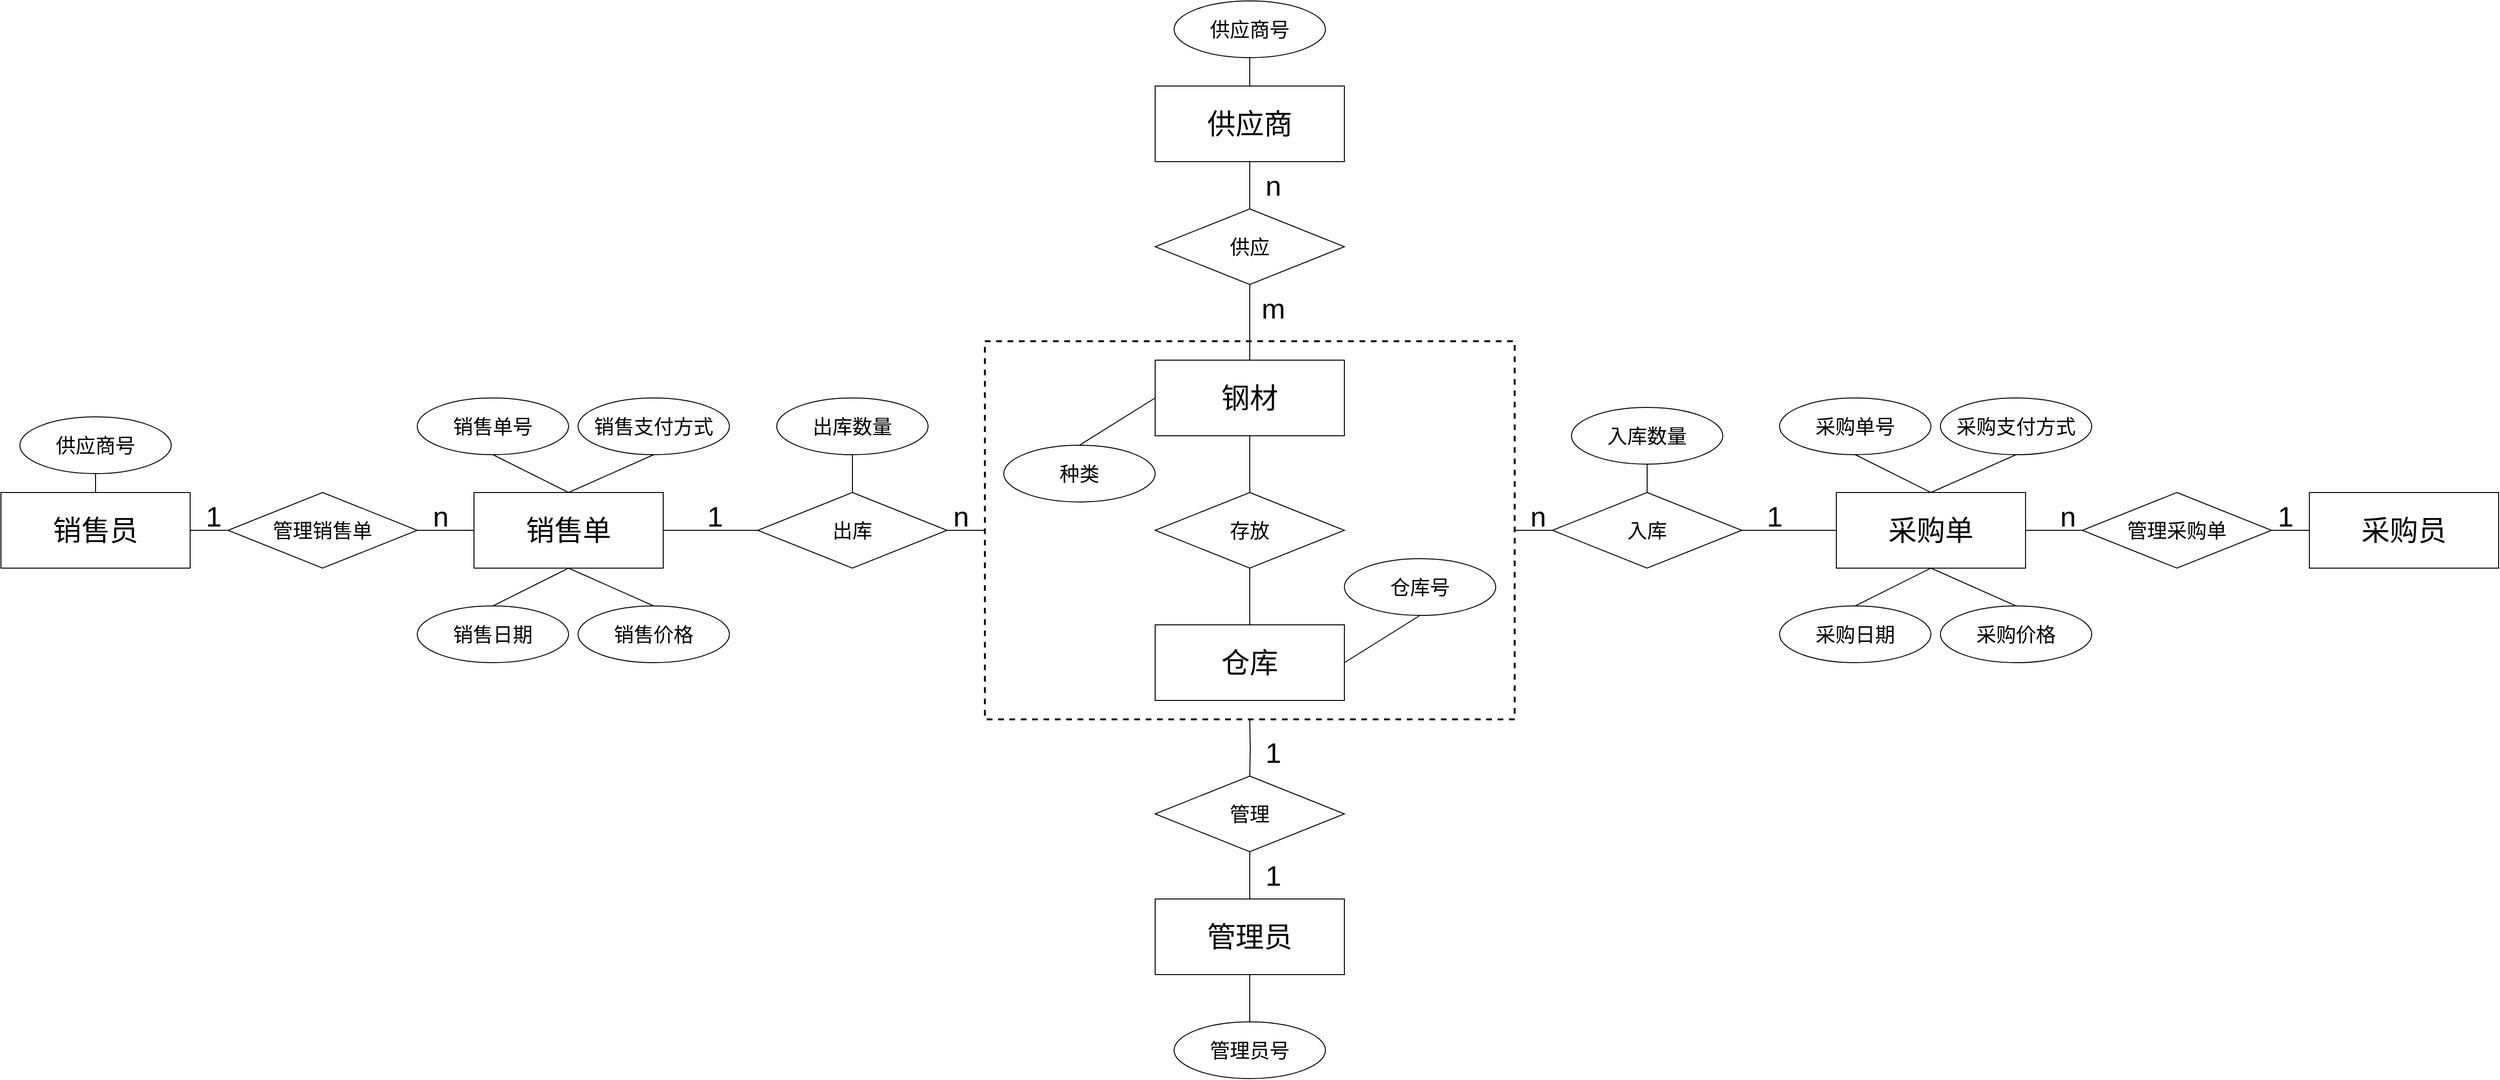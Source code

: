 <mxfile version="20.5.3" type="github">
  <diagram id="R2lEEEUBdFMjLlhIrx00" name="Page-1">
    <mxGraphModel dx="2927" dy="1270" grid="1" gridSize="10" guides="1" tooltips="1" connect="1" arrows="1" fold="1" page="1" pageScale="1" pageWidth="3300" pageHeight="4681" math="0" shadow="0" extFonts="Permanent Marker^https://fonts.googleapis.com/css?family=Permanent+Marker">
      <root>
        <mxCell id="0" />
        <mxCell id="1" parent="0" />
        <mxCell id="QMqkGA5E9AlGB3btgFpS-40" value="" style="rounded=0;whiteSpace=wrap;html=1;fontSize=30;fillColor=none;strokeWidth=2;dashed=1;" vertex="1" parent="1">
          <mxGeometry x="1240" y="880" width="560" height="400" as="geometry" />
        </mxCell>
        <mxCell id="QMqkGA5E9AlGB3btgFpS-33" style="edgeStyle=orthogonalEdgeStyle;rounded=0;orthogonalLoop=1;jettySize=auto;html=1;exitX=0.5;exitY=0;exitDx=0;exitDy=0;entryX=0.5;entryY=1;entryDx=0;entryDy=0;fontSize=30;endArrow=none;endFill=0;" edge="1" parent="1" source="QMqkGA5E9AlGB3btgFpS-1" target="QMqkGA5E9AlGB3btgFpS-9">
          <mxGeometry relative="1" as="geometry" />
        </mxCell>
        <mxCell id="QMqkGA5E9AlGB3btgFpS-1" value="&lt;span style=&quot;font-size: 30px;&quot;&gt;供应商&lt;/span&gt;" style="rounded=0;whiteSpace=wrap;html=1;" vertex="1" parent="1">
          <mxGeometry x="1420" y="610" width="200" height="80" as="geometry" />
        </mxCell>
        <mxCell id="QMqkGA5E9AlGB3btgFpS-4" value="&lt;font style=&quot;font-size: 21px;&quot;&gt;销售支付方式&lt;/font&gt;" style="ellipse;whiteSpace=wrap;html=1;direction=east;" vertex="1" parent="1">
          <mxGeometry x="810" y="940" width="160" height="60" as="geometry" />
        </mxCell>
        <mxCell id="QMqkGA5E9AlGB3btgFpS-6" value="&lt;font style=&quot;font-size: 21px;&quot;&gt;销售价格&lt;/font&gt;" style="ellipse;whiteSpace=wrap;html=1;direction=east;" vertex="1" parent="1">
          <mxGeometry x="810" y="1160" width="160" height="60" as="geometry" />
        </mxCell>
        <mxCell id="QMqkGA5E9AlGB3btgFpS-7" value="&lt;font style=&quot;font-size: 21px;&quot;&gt;销售单号&lt;/font&gt;" style="ellipse;whiteSpace=wrap;html=1;direction=east;" vertex="1" parent="1">
          <mxGeometry x="640" y="940" width="160" height="60" as="geometry" />
        </mxCell>
        <mxCell id="QMqkGA5E9AlGB3btgFpS-8" value="&lt;font style=&quot;font-size: 21px;&quot;&gt;销售日期&lt;/font&gt;" style="ellipse;whiteSpace=wrap;html=1;direction=east;" vertex="1" parent="1">
          <mxGeometry x="640" y="1160" width="160" height="60" as="geometry" />
        </mxCell>
        <mxCell id="QMqkGA5E9AlGB3btgFpS-9" value="&lt;font style=&quot;font-size: 21px;&quot;&gt;供应商号&lt;/font&gt;" style="ellipse;whiteSpace=wrap;html=1;" vertex="1" parent="1">
          <mxGeometry x="1440" y="520" width="160" height="60" as="geometry" />
        </mxCell>
        <mxCell id="QMqkGA5E9AlGB3btgFpS-22" style="edgeStyle=orthogonalEdgeStyle;rounded=0;orthogonalLoop=1;jettySize=auto;html=1;exitX=0.5;exitY=1;exitDx=0;exitDy=0;fontSize=30;endArrow=none;endFill=0;" edge="1" parent="1" source="QMqkGA5E9AlGB3btgFpS-17" target="QMqkGA5E9AlGB3btgFpS-19">
          <mxGeometry relative="1" as="geometry" />
        </mxCell>
        <mxCell id="QMqkGA5E9AlGB3btgFpS-17" value="供应" style="rhombus;whiteSpace=wrap;html=1;fontSize=21;" vertex="1" parent="1">
          <mxGeometry x="1420" y="740" width="200" height="80" as="geometry" />
        </mxCell>
        <mxCell id="QMqkGA5E9AlGB3btgFpS-26" style="edgeStyle=orthogonalEdgeStyle;rounded=0;orthogonalLoop=1;jettySize=auto;html=1;exitX=0.5;exitY=1;exitDx=0;exitDy=0;entryX=0.5;entryY=0;entryDx=0;entryDy=0;fontSize=30;endArrow=none;endFill=0;" edge="1" parent="1" source="QMqkGA5E9AlGB3btgFpS-18" target="QMqkGA5E9AlGB3btgFpS-25">
          <mxGeometry relative="1" as="geometry" />
        </mxCell>
        <mxCell id="QMqkGA5E9AlGB3btgFpS-18" value="存放" style="rhombus;whiteSpace=wrap;html=1;fontSize=21;" vertex="1" parent="1">
          <mxGeometry x="1420" y="1040" width="200" height="80" as="geometry" />
        </mxCell>
        <mxCell id="QMqkGA5E9AlGB3btgFpS-23" style="edgeStyle=orthogonalEdgeStyle;rounded=0;orthogonalLoop=1;jettySize=auto;html=1;exitX=0.5;exitY=1;exitDx=0;exitDy=0;fontSize=30;endArrow=none;endFill=0;" edge="1" parent="1" source="QMqkGA5E9AlGB3btgFpS-19" target="QMqkGA5E9AlGB3btgFpS-18">
          <mxGeometry relative="1" as="geometry" />
        </mxCell>
        <mxCell id="QMqkGA5E9AlGB3btgFpS-19" value="&lt;span style=&quot;font-size: 30px;&quot;&gt;钢材&lt;/span&gt;" style="rounded=0;whiteSpace=wrap;html=1;" vertex="1" parent="1">
          <mxGeometry x="1420" y="900" width="200" height="80" as="geometry" />
        </mxCell>
        <mxCell id="QMqkGA5E9AlGB3btgFpS-21" value="" style="endArrow=none;html=1;rounded=0;fontSize=30;entryX=0.5;entryY=1;entryDx=0;entryDy=0;exitX=0.5;exitY=0;exitDx=0;exitDy=0;" edge="1" parent="1" source="QMqkGA5E9AlGB3btgFpS-17" target="QMqkGA5E9AlGB3btgFpS-1">
          <mxGeometry width="50" height="50" relative="1" as="geometry">
            <mxPoint x="1640" y="900" as="sourcePoint" />
            <mxPoint x="1690" y="850" as="targetPoint" />
          </mxGeometry>
        </mxCell>
        <mxCell id="QMqkGA5E9AlGB3btgFpS-28" style="edgeStyle=orthogonalEdgeStyle;rounded=0;orthogonalLoop=1;jettySize=auto;html=1;exitX=0.5;exitY=1;exitDx=0;exitDy=0;entryX=0.5;entryY=0;entryDx=0;entryDy=0;fontSize=30;endArrow=none;endFill=0;" edge="1" parent="1" target="QMqkGA5E9AlGB3btgFpS-27">
          <mxGeometry relative="1" as="geometry">
            <mxPoint x="1520" y="1280" as="sourcePoint" />
          </mxGeometry>
        </mxCell>
        <mxCell id="QMqkGA5E9AlGB3btgFpS-25" value="&lt;span style=&quot;font-size: 30px;&quot;&gt;仓库&lt;/span&gt;" style="rounded=0;whiteSpace=wrap;html=1;" vertex="1" parent="1">
          <mxGeometry x="1420" y="1180" width="200" height="80" as="geometry" />
        </mxCell>
        <mxCell id="QMqkGA5E9AlGB3btgFpS-30" style="edgeStyle=orthogonalEdgeStyle;rounded=0;orthogonalLoop=1;jettySize=auto;html=1;exitX=0.5;exitY=1;exitDx=0;exitDy=0;entryX=0.5;entryY=0;entryDx=0;entryDy=0;fontSize=30;endArrow=none;endFill=0;" edge="1" parent="1" source="QMqkGA5E9AlGB3btgFpS-27" target="QMqkGA5E9AlGB3btgFpS-29">
          <mxGeometry relative="1" as="geometry" />
        </mxCell>
        <mxCell id="QMqkGA5E9AlGB3btgFpS-27" value="管理" style="rhombus;whiteSpace=wrap;html=1;fontSize=21;" vertex="1" parent="1">
          <mxGeometry x="1420" y="1340" width="200" height="80" as="geometry" />
        </mxCell>
        <mxCell id="QMqkGA5E9AlGB3btgFpS-32" style="edgeStyle=orthogonalEdgeStyle;rounded=0;orthogonalLoop=1;jettySize=auto;html=1;exitX=0.5;exitY=1;exitDx=0;exitDy=0;entryX=0.5;entryY=0;entryDx=0;entryDy=0;fontSize=30;endArrow=none;endFill=0;" edge="1" parent="1" source="QMqkGA5E9AlGB3btgFpS-29" target="QMqkGA5E9AlGB3btgFpS-31">
          <mxGeometry relative="1" as="geometry" />
        </mxCell>
        <mxCell id="QMqkGA5E9AlGB3btgFpS-29" value="&lt;span style=&quot;font-size: 30px;&quot;&gt;管理员&lt;/span&gt;" style="rounded=0;whiteSpace=wrap;html=1;" vertex="1" parent="1">
          <mxGeometry x="1420" y="1470" width="200" height="80" as="geometry" />
        </mxCell>
        <mxCell id="QMqkGA5E9AlGB3btgFpS-31" value="&lt;span style=&quot;font-size: 21px;&quot;&gt;管理员号&lt;/span&gt;" style="ellipse;whiteSpace=wrap;html=1;" vertex="1" parent="1">
          <mxGeometry x="1440" y="1600" width="160" height="60" as="geometry" />
        </mxCell>
        <mxCell id="QMqkGA5E9AlGB3btgFpS-36" value="&lt;font style=&quot;font-size: 21px;&quot;&gt;种类&lt;/font&gt;" style="ellipse;whiteSpace=wrap;html=1;" vertex="1" parent="1">
          <mxGeometry x="1260" y="990" width="160" height="60" as="geometry" />
        </mxCell>
        <mxCell id="QMqkGA5E9AlGB3btgFpS-37" value="&lt;font style=&quot;font-size: 21px;&quot;&gt;仓库号&lt;/font&gt;" style="ellipse;whiteSpace=wrap;html=1;" vertex="1" parent="1">
          <mxGeometry x="1620" y="1110" width="160" height="60" as="geometry" />
        </mxCell>
        <mxCell id="QMqkGA5E9AlGB3btgFpS-41" value="" style="endArrow=none;html=1;rounded=0;fontSize=30;entryX=1;entryY=0.5;entryDx=0;entryDy=0;exitX=0.5;exitY=1;exitDx=0;exitDy=0;" edge="1" parent="1" source="QMqkGA5E9AlGB3btgFpS-37" target="QMqkGA5E9AlGB3btgFpS-25">
          <mxGeometry width="50" height="50" relative="1" as="geometry">
            <mxPoint x="1510" y="1000" as="sourcePoint" />
            <mxPoint x="1560" y="950" as="targetPoint" />
          </mxGeometry>
        </mxCell>
        <mxCell id="QMqkGA5E9AlGB3btgFpS-42" value="" style="endArrow=none;html=1;rounded=0;fontSize=30;entryX=0.5;entryY=0;entryDx=0;entryDy=0;exitX=0;exitY=0.5;exitDx=0;exitDy=0;" edge="1" parent="1" source="QMqkGA5E9AlGB3btgFpS-19" target="QMqkGA5E9AlGB3btgFpS-36">
          <mxGeometry width="50" height="50" relative="1" as="geometry">
            <mxPoint x="1420" y="940" as="sourcePoint" />
            <mxPoint x="1340" y="990" as="targetPoint" />
          </mxGeometry>
        </mxCell>
        <mxCell id="QMqkGA5E9AlGB3btgFpS-50" style="edgeStyle=orthogonalEdgeStyle;rounded=0;orthogonalLoop=1;jettySize=auto;html=1;exitX=1;exitY=0.5;exitDx=0;exitDy=0;entryX=0;entryY=0.5;entryDx=0;entryDy=0;fontSize=30;endArrow=none;endFill=0;" edge="1" parent="1" source="QMqkGA5E9AlGB3btgFpS-43" target="QMqkGA5E9AlGB3btgFpS-40">
          <mxGeometry relative="1" as="geometry" />
        </mxCell>
        <mxCell id="QMqkGA5E9AlGB3btgFpS-58" style="edgeStyle=orthogonalEdgeStyle;rounded=0;orthogonalLoop=1;jettySize=auto;html=1;exitX=0.5;exitY=0;exitDx=0;exitDy=0;entryX=0.5;entryY=1;entryDx=0;entryDy=0;fontSize=30;endArrow=none;endFill=0;" edge="1" parent="1" source="QMqkGA5E9AlGB3btgFpS-43" target="QMqkGA5E9AlGB3btgFpS-57">
          <mxGeometry relative="1" as="geometry" />
        </mxCell>
        <mxCell id="QMqkGA5E9AlGB3btgFpS-43" value="出库" style="rhombus;whiteSpace=wrap;html=1;fontSize=21;direction=east;" vertex="1" parent="1">
          <mxGeometry x="1000" y="1040" width="200" height="80" as="geometry" />
        </mxCell>
        <mxCell id="QMqkGA5E9AlGB3btgFpS-49" style="edgeStyle=orthogonalEdgeStyle;rounded=0;orthogonalLoop=1;jettySize=auto;html=1;exitX=1;exitY=0.5;exitDx=0;exitDy=0;entryX=0;entryY=0.5;entryDx=0;entryDy=0;fontSize=30;endArrow=none;endFill=0;" edge="1" parent="1" source="QMqkGA5E9AlGB3btgFpS-44" target="QMqkGA5E9AlGB3btgFpS-43">
          <mxGeometry relative="1" as="geometry">
            <mxPoint x="970" y="1080" as="targetPoint" />
          </mxGeometry>
        </mxCell>
        <mxCell id="QMqkGA5E9AlGB3btgFpS-44" value="&lt;span style=&quot;font-size: 30px;&quot;&gt;销售单&lt;/span&gt;" style="rounded=0;whiteSpace=wrap;html=1;direction=east;" vertex="1" parent="1">
          <mxGeometry x="700" y="1040" width="200" height="80" as="geometry" />
        </mxCell>
        <mxCell id="QMqkGA5E9AlGB3btgFpS-48" style="edgeStyle=orthogonalEdgeStyle;rounded=0;orthogonalLoop=1;jettySize=auto;html=1;exitX=1;exitY=0.5;exitDx=0;exitDy=0;entryX=0;entryY=0.5;entryDx=0;entryDy=0;fontSize=30;endArrow=none;endFill=0;" edge="1" parent="1">
          <mxGeometry relative="1" as="geometry">
            <mxPoint x="610" y="1080" as="sourcePoint" />
            <mxPoint x="640" y="1080" as="targetPoint" />
          </mxGeometry>
        </mxCell>
        <mxCell id="QMqkGA5E9AlGB3btgFpS-91" style="edgeStyle=orthogonalEdgeStyle;rounded=0;orthogonalLoop=1;jettySize=auto;html=1;exitX=1;exitY=0.5;exitDx=0;exitDy=0;entryX=0;entryY=0.5;entryDx=0;entryDy=0;fontSize=30;endArrow=none;endFill=0;" edge="1" parent="1" source="QMqkGA5E9AlGB3btgFpS-45" target="QMqkGA5E9AlGB3btgFpS-44">
          <mxGeometry relative="1" as="geometry" />
        </mxCell>
        <mxCell id="QMqkGA5E9AlGB3btgFpS-45" value="管理销售单" style="rhombus;whiteSpace=wrap;html=1;fontSize=21;direction=east;" vertex="1" parent="1">
          <mxGeometry x="440" y="1040" width="200" height="80" as="geometry" />
        </mxCell>
        <mxCell id="QMqkGA5E9AlGB3btgFpS-47" style="edgeStyle=orthogonalEdgeStyle;rounded=0;orthogonalLoop=1;jettySize=auto;html=1;exitX=1;exitY=0.5;exitDx=0;exitDy=0;entryX=0;entryY=0.5;entryDx=0;entryDy=0;fontSize=30;endArrow=none;endFill=0;" edge="1" parent="1" source="QMqkGA5E9AlGB3btgFpS-46" target="QMqkGA5E9AlGB3btgFpS-45">
          <mxGeometry relative="1" as="geometry">
            <mxPoint x="390" y="1080" as="targetPoint" />
          </mxGeometry>
        </mxCell>
        <mxCell id="QMqkGA5E9AlGB3btgFpS-46" value="&lt;span style=&quot;font-size: 30px;&quot;&gt;销售员&lt;/span&gt;" style="rounded=0;whiteSpace=wrap;html=1;direction=east;" vertex="1" parent="1">
          <mxGeometry x="200" y="1040" width="200" height="80" as="geometry" />
        </mxCell>
        <mxCell id="QMqkGA5E9AlGB3btgFpS-92" style="edgeStyle=orthogonalEdgeStyle;rounded=0;orthogonalLoop=1;jettySize=auto;html=1;exitX=0.5;exitY=1;exitDx=0;exitDy=0;entryX=0.5;entryY=0;entryDx=0;entryDy=0;fontSize=30;endArrow=none;endFill=0;" edge="1" parent="1" source="QMqkGA5E9AlGB3btgFpS-51" target="QMqkGA5E9AlGB3btgFpS-46">
          <mxGeometry relative="1" as="geometry" />
        </mxCell>
        <mxCell id="QMqkGA5E9AlGB3btgFpS-51" value="&lt;font style=&quot;font-size: 21px;&quot;&gt;供应商号&lt;/font&gt;" style="ellipse;whiteSpace=wrap;html=1;direction=east;" vertex="1" parent="1">
          <mxGeometry x="220" y="960" width="160" height="60" as="geometry" />
        </mxCell>
        <mxCell id="QMqkGA5E9AlGB3btgFpS-53" value="" style="endArrow=none;html=1;rounded=0;fontSize=30;exitX=0.5;exitY=1;exitDx=0;exitDy=0;entryX=0.5;entryY=0;entryDx=0;entryDy=0;" edge="1" parent="1" source="QMqkGA5E9AlGB3btgFpS-7" target="QMqkGA5E9AlGB3btgFpS-44">
          <mxGeometry width="50" height="50" relative="1" as="geometry">
            <mxPoint x="1210" y="1070" as="sourcePoint" />
            <mxPoint x="1260" y="1020" as="targetPoint" />
          </mxGeometry>
        </mxCell>
        <mxCell id="QMqkGA5E9AlGB3btgFpS-54" value="" style="endArrow=none;html=1;rounded=0;fontSize=30;exitX=0.5;exitY=0;exitDx=0;exitDy=0;entryX=0.5;entryY=1;entryDx=0;entryDy=0;" edge="1" parent="1" source="QMqkGA5E9AlGB3btgFpS-44" target="QMqkGA5E9AlGB3btgFpS-4">
          <mxGeometry width="50" height="50" relative="1" as="geometry">
            <mxPoint x="730" y="1010" as="sourcePoint" />
            <mxPoint x="810" y="1050" as="targetPoint" />
          </mxGeometry>
        </mxCell>
        <mxCell id="QMqkGA5E9AlGB3btgFpS-55" value="" style="endArrow=none;html=1;rounded=0;fontSize=30;exitX=0.5;exitY=0;exitDx=0;exitDy=0;entryX=0.5;entryY=0;entryDx=0;entryDy=0;" edge="1" parent="1" source="QMqkGA5E9AlGB3btgFpS-8">
          <mxGeometry width="50" height="50" relative="1" as="geometry">
            <mxPoint x="710" y="1160" as="sourcePoint" />
            <mxPoint x="800" y="1120" as="targetPoint" />
          </mxGeometry>
        </mxCell>
        <mxCell id="QMqkGA5E9AlGB3btgFpS-56" value="" style="endArrow=none;html=1;rounded=0;fontSize=30;entryX=0.5;entryY=0;entryDx=0;entryDy=0;exitX=0.5;exitY=0;exitDx=0;exitDy=0;" edge="1" parent="1" target="QMqkGA5E9AlGB3btgFpS-6">
          <mxGeometry width="50" height="50" relative="1" as="geometry">
            <mxPoint x="800" y="1120" as="sourcePoint" />
            <mxPoint x="880" y="1160" as="targetPoint" />
          </mxGeometry>
        </mxCell>
        <mxCell id="QMqkGA5E9AlGB3btgFpS-57" value="&lt;font style=&quot;font-size: 21px;&quot;&gt;出库数量&lt;/font&gt;" style="ellipse;whiteSpace=wrap;html=1;direction=east;" vertex="1" parent="1">
          <mxGeometry x="1020" y="940" width="160" height="60" as="geometry" />
        </mxCell>
        <mxCell id="QMqkGA5E9AlGB3btgFpS-63" style="edgeStyle=orthogonalEdgeStyle;rounded=0;orthogonalLoop=1;jettySize=auto;html=1;exitX=0.5;exitY=0;exitDx=0;exitDy=0;entryX=0.5;entryY=1;entryDx=0;entryDy=0;fontSize=30;endArrow=none;endFill=0;" edge="1" parent="1" source="QMqkGA5E9AlGB3btgFpS-64" target="QMqkGA5E9AlGB3btgFpS-76">
          <mxGeometry relative="1" as="geometry" />
        </mxCell>
        <mxCell id="QMqkGA5E9AlGB3btgFpS-87" style="edgeStyle=orthogonalEdgeStyle;rounded=0;orthogonalLoop=1;jettySize=auto;html=1;exitX=0;exitY=0.5;exitDx=0;exitDy=0;entryX=1;entryY=0.5;entryDx=0;entryDy=0;fontSize=30;endArrow=none;endFill=0;" edge="1" parent="1" source="QMqkGA5E9AlGB3btgFpS-64" target="QMqkGA5E9AlGB3btgFpS-40">
          <mxGeometry relative="1" as="geometry" />
        </mxCell>
        <mxCell id="QMqkGA5E9AlGB3btgFpS-88" style="edgeStyle=orthogonalEdgeStyle;rounded=0;orthogonalLoop=1;jettySize=auto;html=1;exitX=1;exitY=0.5;exitDx=0;exitDy=0;entryX=0;entryY=0.5;entryDx=0;entryDy=0;fontSize=30;endArrow=none;endFill=0;" edge="1" parent="1" source="QMqkGA5E9AlGB3btgFpS-64" target="QMqkGA5E9AlGB3btgFpS-82">
          <mxGeometry relative="1" as="geometry" />
        </mxCell>
        <mxCell id="QMqkGA5E9AlGB3btgFpS-64" value="入库" style="rhombus;whiteSpace=wrap;html=1;fontSize=21;direction=east;" vertex="1" parent="1">
          <mxGeometry x="1840" y="1040" width="200" height="80" as="geometry" />
        </mxCell>
        <mxCell id="QMqkGA5E9AlGB3btgFpS-90" style="edgeStyle=orthogonalEdgeStyle;rounded=0;orthogonalLoop=1;jettySize=auto;html=1;exitX=1;exitY=0.5;exitDx=0;exitDy=0;entryX=0;entryY=0.5;entryDx=0;entryDy=0;fontSize=30;endArrow=none;endFill=0;" edge="1" parent="1" source="QMqkGA5E9AlGB3btgFpS-68" target="QMqkGA5E9AlGB3btgFpS-70">
          <mxGeometry relative="1" as="geometry" />
        </mxCell>
        <mxCell id="QMqkGA5E9AlGB3btgFpS-68" value="管理采购单" style="rhombus;whiteSpace=wrap;html=1;fontSize=21;direction=east;" vertex="1" parent="1">
          <mxGeometry x="2400" y="1040" width="200" height="80" as="geometry" />
        </mxCell>
        <mxCell id="QMqkGA5E9AlGB3btgFpS-70" value="&lt;span style=&quot;font-size: 30px;&quot;&gt;采购员&lt;/span&gt;" style="rounded=0;whiteSpace=wrap;html=1;direction=east;" vertex="1" parent="1">
          <mxGeometry x="2640" y="1040" width="200" height="80" as="geometry" />
        </mxCell>
        <mxCell id="QMqkGA5E9AlGB3btgFpS-76" value="&lt;font style=&quot;font-size: 21px;&quot;&gt;入库数量&lt;/font&gt;" style="ellipse;whiteSpace=wrap;html=1;direction=east;" vertex="1" parent="1">
          <mxGeometry x="1860" y="950" width="160" height="60" as="geometry" />
        </mxCell>
        <mxCell id="QMqkGA5E9AlGB3btgFpS-78" value="&lt;font style=&quot;font-size: 21px;&quot;&gt;采购支付方式&lt;/font&gt;" style="ellipse;whiteSpace=wrap;html=1;" vertex="1" parent="1">
          <mxGeometry x="2250" y="940" width="160" height="60" as="geometry" />
        </mxCell>
        <mxCell id="QMqkGA5E9AlGB3btgFpS-79" value="&lt;font style=&quot;font-size: 21px;&quot;&gt;采购单号&lt;/font&gt;" style="ellipse;whiteSpace=wrap;html=1;" vertex="1" parent="1">
          <mxGeometry x="2080" y="940" width="160" height="60" as="geometry" />
        </mxCell>
        <mxCell id="QMqkGA5E9AlGB3btgFpS-80" value="&lt;font style=&quot;font-size: 21px;&quot;&gt;采购价格&lt;/font&gt;" style="ellipse;whiteSpace=wrap;html=1;" vertex="1" parent="1">
          <mxGeometry x="2250" y="1160" width="160" height="60" as="geometry" />
        </mxCell>
        <mxCell id="QMqkGA5E9AlGB3btgFpS-81" value="&lt;font style=&quot;font-size: 21px;&quot;&gt;采购日期&lt;/font&gt;" style="ellipse;whiteSpace=wrap;html=1;" vertex="1" parent="1">
          <mxGeometry x="2080" y="1160" width="160" height="60" as="geometry" />
        </mxCell>
        <mxCell id="QMqkGA5E9AlGB3btgFpS-89" style="edgeStyle=orthogonalEdgeStyle;rounded=0;orthogonalLoop=1;jettySize=auto;html=1;exitX=1;exitY=0.5;exitDx=0;exitDy=0;entryX=0;entryY=0.5;entryDx=0;entryDy=0;fontSize=30;endArrow=none;endFill=0;" edge="1" parent="1" source="QMqkGA5E9AlGB3btgFpS-82" target="QMqkGA5E9AlGB3btgFpS-68">
          <mxGeometry relative="1" as="geometry" />
        </mxCell>
        <mxCell id="QMqkGA5E9AlGB3btgFpS-82" value="&lt;span style=&quot;font-size: 30px;&quot;&gt;采购单&lt;/span&gt;" style="rounded=0;whiteSpace=wrap;html=1;direction=east;" vertex="1" parent="1">
          <mxGeometry x="2140" y="1040" width="200" height="80" as="geometry" />
        </mxCell>
        <mxCell id="QMqkGA5E9AlGB3btgFpS-83" value="" style="endArrow=none;html=1;rounded=0;fontSize=30;entryX=0.5;entryY=0;entryDx=0;entryDy=0;exitX=0.5;exitY=1;exitDx=0;exitDy=0;" edge="1" parent="1" source="QMqkGA5E9AlGB3btgFpS-79" target="QMqkGA5E9AlGB3btgFpS-82">
          <mxGeometry width="50" height="50" relative="1" as="geometry">
            <mxPoint x="2160" y="1000" as="sourcePoint" />
            <mxPoint x="2700" y="1020" as="targetPoint" />
          </mxGeometry>
        </mxCell>
        <mxCell id="QMqkGA5E9AlGB3btgFpS-84" value="" style="endArrow=none;html=1;rounded=0;fontSize=30;exitX=0.5;exitY=0;exitDx=0;exitDy=0;entryX=0.5;entryY=1;entryDx=0;entryDy=0;" edge="1" parent="1" source="QMqkGA5E9AlGB3btgFpS-82" target="QMqkGA5E9AlGB3btgFpS-78">
          <mxGeometry width="50" height="50" relative="1" as="geometry">
            <mxPoint x="2170" y="1010" as="sourcePoint" />
            <mxPoint x="2330" y="1000" as="targetPoint" />
          </mxGeometry>
        </mxCell>
        <mxCell id="QMqkGA5E9AlGB3btgFpS-85" value="" style="endArrow=none;html=1;rounded=0;fontSize=30;exitX=0.5;exitY=0;exitDx=0;exitDy=0;entryX=0.5;entryY=0;entryDx=0;entryDy=0;" edge="1" parent="1" source="QMqkGA5E9AlGB3btgFpS-81">
          <mxGeometry width="50" height="50" relative="1" as="geometry">
            <mxPoint x="2160" y="1160" as="sourcePoint" />
            <mxPoint x="2240" y="1120" as="targetPoint" />
          </mxGeometry>
        </mxCell>
        <mxCell id="QMqkGA5E9AlGB3btgFpS-86" value="" style="endArrow=none;html=1;rounded=0;fontSize=30;entryX=0.5;entryY=0;entryDx=0;entryDy=0;exitX=0.5;exitY=0;exitDx=0;exitDy=0;" edge="1" parent="1" target="QMqkGA5E9AlGB3btgFpS-80">
          <mxGeometry width="50" height="50" relative="1" as="geometry">
            <mxPoint x="2240" y="1120" as="sourcePoint" />
            <mxPoint x="2330" y="1160" as="targetPoint" />
          </mxGeometry>
        </mxCell>
        <mxCell id="QMqkGA5E9AlGB3btgFpS-94" value="1" style="text;html=1;strokeColor=none;fillColor=none;align=center;verticalAlign=middle;whiteSpace=wrap;rounded=0;dashed=1;strokeWidth=2;fontSize=30;" vertex="1" parent="1">
          <mxGeometry x="410" y="1050" width="30" height="30" as="geometry" />
        </mxCell>
        <mxCell id="QMqkGA5E9AlGB3btgFpS-95" value="1" style="text;html=1;strokeColor=none;fillColor=none;align=center;verticalAlign=middle;whiteSpace=wrap;rounded=0;dashed=1;strokeWidth=2;fontSize=30;" vertex="1" parent="1">
          <mxGeometry x="940" y="1050" width="30" height="30" as="geometry" />
        </mxCell>
        <mxCell id="QMqkGA5E9AlGB3btgFpS-96" value="1" style="text;html=1;strokeColor=none;fillColor=none;align=center;verticalAlign=middle;whiteSpace=wrap;rounded=0;dashed=1;strokeWidth=2;fontSize=30;" vertex="1" parent="1">
          <mxGeometry x="2060" y="1050" width="30" height="30" as="geometry" />
        </mxCell>
        <mxCell id="QMqkGA5E9AlGB3btgFpS-97" value="1" style="text;html=1;strokeColor=none;fillColor=none;align=center;verticalAlign=middle;whiteSpace=wrap;rounded=0;dashed=1;strokeWidth=2;fontSize=30;" vertex="1" parent="1">
          <mxGeometry x="2600" y="1050" width="30" height="30" as="geometry" />
        </mxCell>
        <mxCell id="QMqkGA5E9AlGB3btgFpS-98" value="1" style="text;html=1;strokeColor=none;fillColor=none;align=center;verticalAlign=middle;whiteSpace=wrap;rounded=0;dashed=1;strokeWidth=2;fontSize=30;" vertex="1" parent="1">
          <mxGeometry x="1530" y="1300" width="30" height="30" as="geometry" />
        </mxCell>
        <mxCell id="QMqkGA5E9AlGB3btgFpS-99" value="1" style="text;html=1;strokeColor=none;fillColor=none;align=center;verticalAlign=middle;whiteSpace=wrap;rounded=0;dashed=1;strokeWidth=2;fontSize=30;" vertex="1" parent="1">
          <mxGeometry x="1530" y="1430" width="30" height="30" as="geometry" />
        </mxCell>
        <mxCell id="QMqkGA5E9AlGB3btgFpS-100" value="n" style="text;html=1;strokeColor=none;fillColor=none;align=center;verticalAlign=middle;whiteSpace=wrap;rounded=0;dashed=1;strokeWidth=2;fontSize=30;" vertex="1" parent="1">
          <mxGeometry x="650" y="1050" width="30" height="30" as="geometry" />
        </mxCell>
        <mxCell id="QMqkGA5E9AlGB3btgFpS-101" value="n" style="text;html=1;strokeColor=none;fillColor=none;align=center;verticalAlign=middle;whiteSpace=wrap;rounded=0;dashed=1;strokeWidth=2;fontSize=30;" vertex="1" parent="1">
          <mxGeometry x="1200" y="1050" width="30" height="30" as="geometry" />
        </mxCell>
        <mxCell id="QMqkGA5E9AlGB3btgFpS-102" value="n" style="text;html=1;strokeColor=none;fillColor=none;align=center;verticalAlign=middle;whiteSpace=wrap;rounded=0;dashed=1;strokeWidth=2;fontSize=30;" vertex="1" parent="1">
          <mxGeometry x="1810" y="1050" width="30" height="30" as="geometry" />
        </mxCell>
        <mxCell id="QMqkGA5E9AlGB3btgFpS-103" value="n" style="text;html=1;strokeColor=none;fillColor=none;align=center;verticalAlign=middle;whiteSpace=wrap;rounded=0;dashed=1;strokeWidth=2;fontSize=30;" vertex="1" parent="1">
          <mxGeometry x="2370" y="1050" width="30" height="30" as="geometry" />
        </mxCell>
        <mxCell id="QMqkGA5E9AlGB3btgFpS-104" value="n" style="text;html=1;strokeColor=none;fillColor=none;align=center;verticalAlign=middle;whiteSpace=wrap;rounded=0;dashed=1;strokeWidth=2;fontSize=30;" vertex="1" parent="1">
          <mxGeometry x="1530" y="700" width="30" height="30" as="geometry" />
        </mxCell>
        <mxCell id="QMqkGA5E9AlGB3btgFpS-105" value="m" style="text;html=1;strokeColor=none;fillColor=none;align=center;verticalAlign=middle;whiteSpace=wrap;rounded=0;dashed=1;strokeWidth=2;fontSize=30;" vertex="1" parent="1">
          <mxGeometry x="1530" y="830" width="30" height="30" as="geometry" />
        </mxCell>
      </root>
    </mxGraphModel>
  </diagram>
</mxfile>
